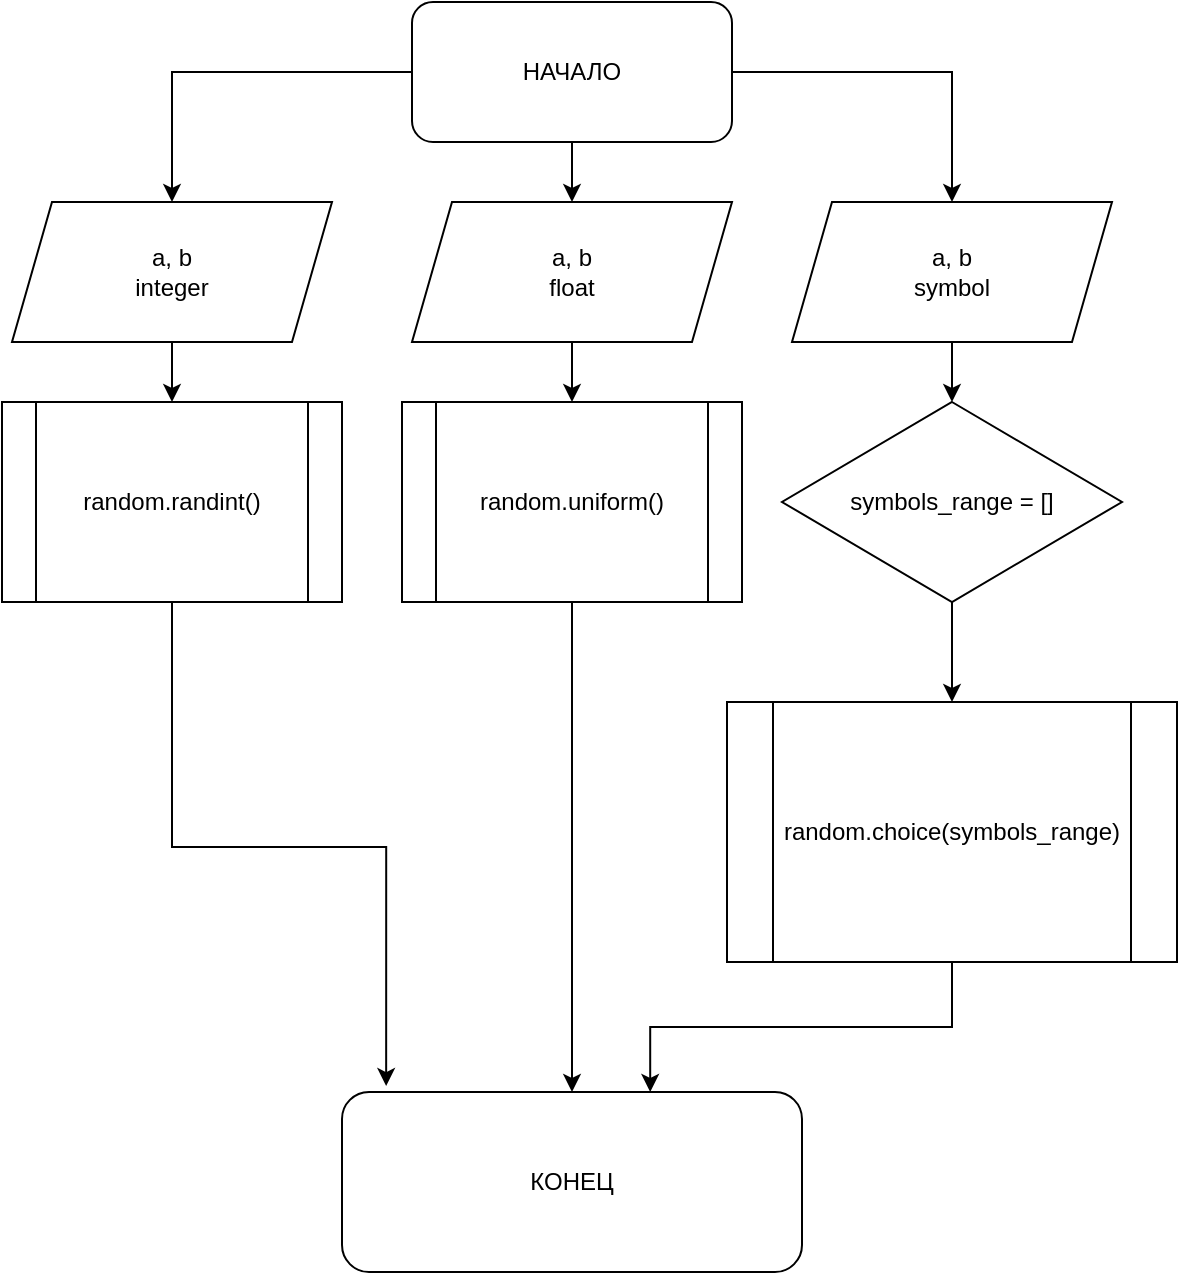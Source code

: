 <mxfile version="14.9.6" type="github">
  <diagram id="V4VjvAyrp8gbhY7tcspp" name="Page-1">
    <mxGraphModel dx="786" dy="438" grid="1" gridSize="10" guides="1" tooltips="1" connect="1" arrows="1" fold="1" page="1" pageScale="1" pageWidth="827" pageHeight="1169" math="0" shadow="0">
      <root>
        <mxCell id="0" />
        <mxCell id="1" parent="0" />
        <mxCell id="7GSonEshKcHxeChBlqVm-12" value="" style="edgeStyle=orthogonalEdgeStyle;rounded=0;orthogonalLoop=1;jettySize=auto;html=1;" parent="1" source="7GSonEshKcHxeChBlqVm-1" target="7GSonEshKcHxeChBlqVm-9" edge="1">
          <mxGeometry relative="1" as="geometry" />
        </mxCell>
        <mxCell id="7GSonEshKcHxeChBlqVm-13" style="edgeStyle=orthogonalEdgeStyle;rounded=0;orthogonalLoop=1;jettySize=auto;html=1;entryX=0.5;entryY=0;entryDx=0;entryDy=0;" parent="1" source="7GSonEshKcHxeChBlqVm-1" target="7GSonEshKcHxeChBlqVm-2" edge="1">
          <mxGeometry relative="1" as="geometry" />
        </mxCell>
        <mxCell id="7GSonEshKcHxeChBlqVm-14" style="edgeStyle=orthogonalEdgeStyle;rounded=0;orthogonalLoop=1;jettySize=auto;html=1;entryX=0.5;entryY=0;entryDx=0;entryDy=0;" parent="1" source="7GSonEshKcHxeChBlqVm-1" target="7GSonEshKcHxeChBlqVm-8" edge="1">
          <mxGeometry relative="1" as="geometry" />
        </mxCell>
        <mxCell id="7GSonEshKcHxeChBlqVm-1" value="НАЧАЛО" style="rounded=1;whiteSpace=wrap;html=1;" parent="1" vertex="1">
          <mxGeometry x="330" y="40" width="160" height="70" as="geometry" />
        </mxCell>
        <mxCell id="7GSonEshKcHxeChBlqVm-16" value="" style="edgeStyle=orthogonalEdgeStyle;rounded=0;orthogonalLoop=1;jettySize=auto;html=1;" parent="1" source="7GSonEshKcHxeChBlqVm-2" target="7GSonEshKcHxeChBlqVm-5" edge="1">
          <mxGeometry relative="1" as="geometry" />
        </mxCell>
        <mxCell id="7GSonEshKcHxeChBlqVm-2" value="a, b&lt;br&gt;integer" style="shape=parallelogram;perimeter=parallelogramPerimeter;whiteSpace=wrap;html=1;fixedSize=1;" parent="1" vertex="1">
          <mxGeometry x="130" y="140" width="160" height="70" as="geometry" />
        </mxCell>
        <mxCell id="7GSonEshKcHxeChBlqVm-32" style="edgeStyle=orthogonalEdgeStyle;rounded=0;orthogonalLoop=1;jettySize=auto;html=1;entryX=0.096;entryY=-0.033;entryDx=0;entryDy=0;entryPerimeter=0;" parent="1" source="7GSonEshKcHxeChBlqVm-5" target="7GSonEshKcHxeChBlqVm-20" edge="1">
          <mxGeometry relative="1" as="geometry" />
        </mxCell>
        <mxCell id="7GSonEshKcHxeChBlqVm-5" value="random.randint()" style="shape=process;whiteSpace=wrap;html=1;" parent="1" vertex="1">
          <mxGeometry x="125" y="240" width="170" height="100" as="geometry" />
        </mxCell>
        <mxCell id="7GSonEshKcHxeChBlqVm-33" style="edgeStyle=orthogonalEdgeStyle;rounded=0;orthogonalLoop=1;jettySize=auto;html=1;entryX=0.5;entryY=0;entryDx=0;entryDy=0;" parent="1" source="7GSonEshKcHxeChBlqVm-6" target="7GSonEshKcHxeChBlqVm-20" edge="1">
          <mxGeometry relative="1" as="geometry" />
        </mxCell>
        <mxCell id="7GSonEshKcHxeChBlqVm-6" value="random.uniform()" style="shape=process;whiteSpace=wrap;html=1;" parent="1" vertex="1">
          <mxGeometry x="325" y="240" width="170" height="100" as="geometry" />
        </mxCell>
        <mxCell id="7GSonEshKcHxeChBlqVm-19" value="" style="edgeStyle=orthogonalEdgeStyle;rounded=0;orthogonalLoop=1;jettySize=auto;html=1;" parent="1" source="7GSonEshKcHxeChBlqVm-7" target="7GSonEshKcHxeChBlqVm-10" edge="1">
          <mxGeometry relative="1" as="geometry" />
        </mxCell>
        <mxCell id="7GSonEshKcHxeChBlqVm-7" value="symbols_range = []" style="rhombus;whiteSpace=wrap;html=1;" parent="1" vertex="1">
          <mxGeometry x="515" y="240" width="170" height="100" as="geometry" />
        </mxCell>
        <mxCell id="7GSonEshKcHxeChBlqVm-18" value="" style="edgeStyle=orthogonalEdgeStyle;rounded=0;orthogonalLoop=1;jettySize=auto;html=1;" parent="1" source="7GSonEshKcHxeChBlqVm-8" target="7GSonEshKcHxeChBlqVm-7" edge="1">
          <mxGeometry relative="1" as="geometry" />
        </mxCell>
        <mxCell id="7GSonEshKcHxeChBlqVm-8" value="a, b&lt;br&gt;symbol" style="shape=parallelogram;perimeter=parallelogramPerimeter;whiteSpace=wrap;html=1;fixedSize=1;" parent="1" vertex="1">
          <mxGeometry x="520" y="140" width="160" height="70" as="geometry" />
        </mxCell>
        <mxCell id="7GSonEshKcHxeChBlqVm-17" value="" style="edgeStyle=orthogonalEdgeStyle;rounded=0;orthogonalLoop=1;jettySize=auto;html=1;" parent="1" source="7GSonEshKcHxeChBlqVm-9" target="7GSonEshKcHxeChBlqVm-6" edge="1">
          <mxGeometry relative="1" as="geometry" />
        </mxCell>
        <mxCell id="7GSonEshKcHxeChBlqVm-9" value="a, b&lt;br&gt;float" style="shape=parallelogram;perimeter=parallelogramPerimeter;whiteSpace=wrap;html=1;fixedSize=1;" parent="1" vertex="1">
          <mxGeometry x="330" y="140" width="160" height="70" as="geometry" />
        </mxCell>
        <mxCell id="MALLqZByBqMWXZiMlWT1-4" style="edgeStyle=orthogonalEdgeStyle;rounded=0;orthogonalLoop=1;jettySize=auto;html=1;entryX=0.67;entryY=0;entryDx=0;entryDy=0;entryPerimeter=0;" edge="1" parent="1" source="7GSonEshKcHxeChBlqVm-10" target="7GSonEshKcHxeChBlqVm-20">
          <mxGeometry relative="1" as="geometry" />
        </mxCell>
        <mxCell id="7GSonEshKcHxeChBlqVm-10" value="random.choice(symbols_range)" style="shape=process;whiteSpace=wrap;html=1;" parent="1" vertex="1">
          <mxGeometry x="487.5" y="390" width="225" height="130" as="geometry" />
        </mxCell>
        <mxCell id="7GSonEshKcHxeChBlqVm-20" value="КОНЕЦ" style="rounded=1;whiteSpace=wrap;html=1;" parent="1" vertex="1">
          <mxGeometry x="295" y="585" width="230" height="90" as="geometry" />
        </mxCell>
      </root>
    </mxGraphModel>
  </diagram>
</mxfile>

